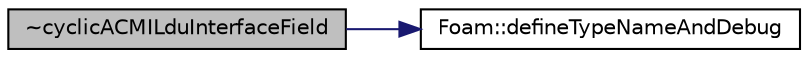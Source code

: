 digraph "~cyclicACMILduInterfaceField"
{
  bgcolor="transparent";
  edge [fontname="Helvetica",fontsize="10",labelfontname="Helvetica",labelfontsize="10"];
  node [fontname="Helvetica",fontsize="10",shape=record];
  rankdir="LR";
  Node1 [label="~cyclicACMILduInterfaceField",height=0.2,width=0.4,color="black", fillcolor="grey75", style="filled" fontcolor="black"];
  Node1 -> Node2 [color="midnightblue",fontsize="10",style="solid",fontname="Helvetica"];
  Node2 [label="Foam::defineTypeNameAndDebug",height=0.2,width=0.4,color="black",URL="$namespaceFoam.html#a9907f9d4272b10c75ac87c1679b77c24"];
}
